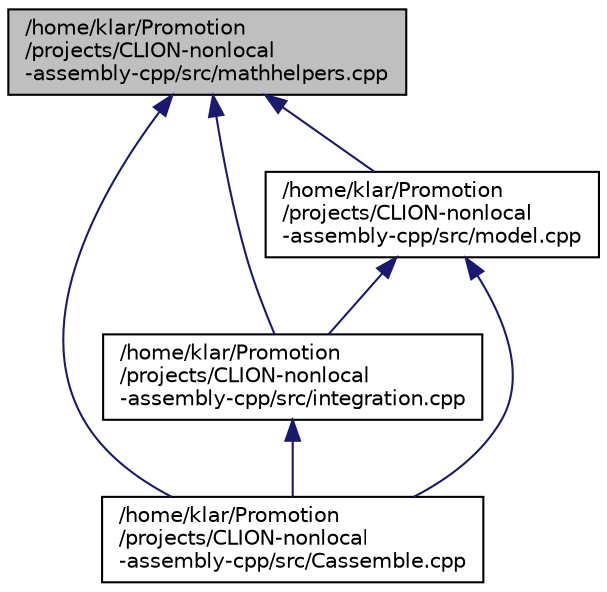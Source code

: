 digraph "/home/klar/Promotion/projects/CLION-nonlocal-assembly-cpp/src/mathhelpers.cpp"
{
  edge [fontname="Helvetica",fontsize="10",labelfontname="Helvetica",labelfontsize="10"];
  node [fontname="Helvetica",fontsize="10",shape=record];
  Node1 [label="/home/klar/Promotion\l/projects/CLION-nonlocal\l-assembly-cpp/src/mathhelpers.cpp",height=0.2,width=0.4,color="black", fillcolor="grey75", style="filled", fontcolor="black"];
  Node1 -> Node2 [dir="back",color="midnightblue",fontsize="10",style="solid",fontname="Helvetica"];
  Node2 [label="/home/klar/Promotion\l/projects/CLION-nonlocal\l-assembly-cpp/src/Cassemble.cpp",height=0.2,width=0.4,color="black", fillcolor="white", style="filled",URL="$_cassemble_8cpp.html"];
  Node1 -> Node3 [dir="back",color="midnightblue",fontsize="10",style="solid",fontname="Helvetica"];
  Node3 [label="/home/klar/Promotion\l/projects/CLION-nonlocal\l-assembly-cpp/src/integration.cpp",height=0.2,width=0.4,color="black", fillcolor="white", style="filled",URL="$integration_8cpp.html"];
  Node3 -> Node2 [dir="back",color="midnightblue",fontsize="10",style="solid",fontname="Helvetica"];
  Node1 -> Node4 [dir="back",color="midnightblue",fontsize="10",style="solid",fontname="Helvetica"];
  Node4 [label="/home/klar/Promotion\l/projects/CLION-nonlocal\l-assembly-cpp/src/model.cpp",height=0.2,width=0.4,color="black", fillcolor="white", style="filled",URL="$model_8cpp.html"];
  Node4 -> Node2 [dir="back",color="midnightblue",fontsize="10",style="solid",fontname="Helvetica"];
  Node4 -> Node3 [dir="back",color="midnightblue",fontsize="10",style="solid",fontname="Helvetica"];
}
